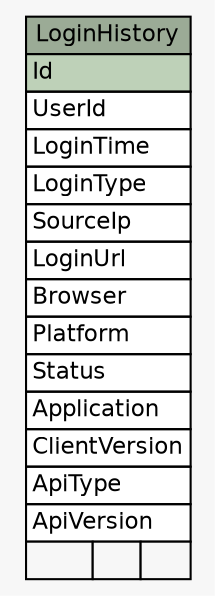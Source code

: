 // dot 2.36.0 on Mac OS X 10.11.6
// SchemaSpy rev 590
digraph "LoginHistory" {
  graph [
    rankdir="RL"
    bgcolor="#f7f7f7"
    nodesep="0.18"
    ranksep="0.46"
    fontname="Helvetica"
    fontsize="11"
  ];
  node [
    fontname="Helvetica"
    fontsize="11"
    shape="plaintext"
  ];
  edge [
    arrowsize="0.8"
  ];
  "LoginHistory" [
    label=<
    <TABLE BORDER="0" CELLBORDER="1" CELLSPACING="0" BGCOLOR="#ffffff">
      <TR><TD COLSPAN="3" BGCOLOR="#9bab96" ALIGN="CENTER">LoginHistory</TD></TR>
      <TR><TD PORT="Id" COLSPAN="3" BGCOLOR="#bed1b8" ALIGN="LEFT">Id</TD></TR>
      <TR><TD PORT="UserId" COLSPAN="3" ALIGN="LEFT">UserId</TD></TR>
      <TR><TD PORT="LoginTime" COLSPAN="3" ALIGN="LEFT">LoginTime</TD></TR>
      <TR><TD PORT="LoginType" COLSPAN="3" ALIGN="LEFT">LoginType</TD></TR>
      <TR><TD PORT="SourceIp" COLSPAN="3" ALIGN="LEFT">SourceIp</TD></TR>
      <TR><TD PORT="LoginUrl" COLSPAN="3" ALIGN="LEFT">LoginUrl</TD></TR>
      <TR><TD PORT="Browser" COLSPAN="3" ALIGN="LEFT">Browser</TD></TR>
      <TR><TD PORT="Platform" COLSPAN="3" ALIGN="LEFT">Platform</TD></TR>
      <TR><TD PORT="Status" COLSPAN="3" ALIGN="LEFT">Status</TD></TR>
      <TR><TD PORT="Application" COLSPAN="3" ALIGN="LEFT">Application</TD></TR>
      <TR><TD PORT="ClientVersion" COLSPAN="3" ALIGN="LEFT">ClientVersion</TD></TR>
      <TR><TD PORT="ApiType" COLSPAN="3" ALIGN="LEFT">ApiType</TD></TR>
      <TR><TD PORT="ApiVersion" COLSPAN="3" ALIGN="LEFT">ApiVersion</TD></TR>
      <TR><TD ALIGN="LEFT" BGCOLOR="#f7f7f7">  </TD><TD ALIGN="RIGHT" BGCOLOR="#f7f7f7">  </TD><TD ALIGN="RIGHT" BGCOLOR="#f7f7f7">  </TD></TR>
    </TABLE>>
    URL="tables/LoginHistory.html"
    tooltip="LoginHistory"
  ];
}
